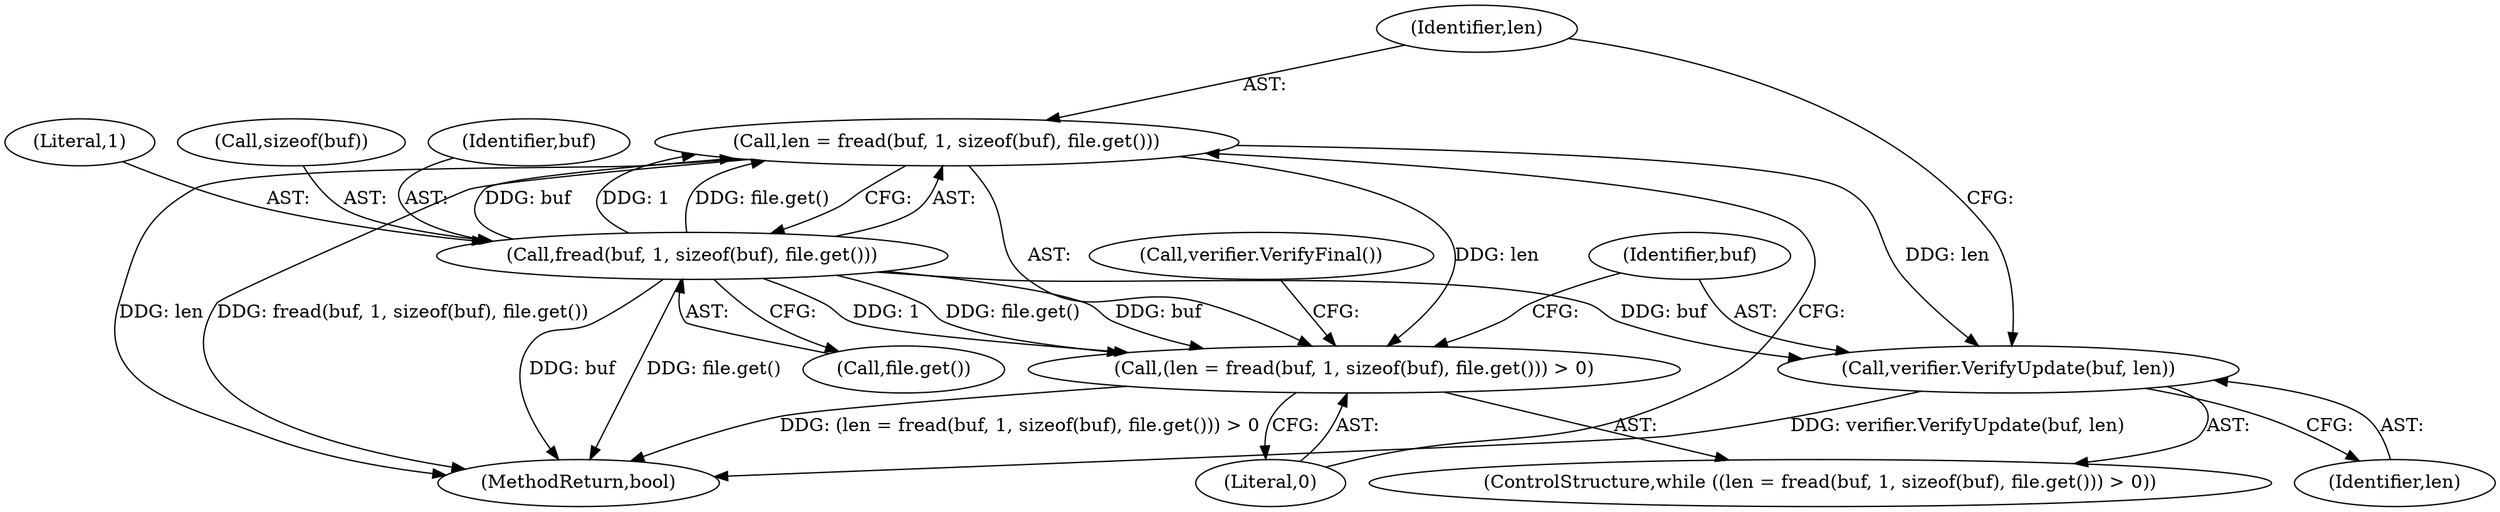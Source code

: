 digraph "0_Chrome_ffeada1f2de5281d59ea48c94c4001a568092cd3@API" {
"1000272" [label="(Call,len = fread(buf, 1, sizeof(buf), file.get()))"];
"1000274" [label="(Call,fread(buf, 1, sizeof(buf), file.get()))"];
"1000271" [label="(Call,(len = fread(buf, 1, sizeof(buf), file.get())) > 0)"];
"1000281" [label="(Call,verifier.VerifyUpdate(buf, len))"];
"1000281" [label="(Call,verifier.VerifyUpdate(buf, len))"];
"1000274" [label="(Call,fread(buf, 1, sizeof(buf), file.get()))"];
"1000270" [label="(ControlStructure,while ((len = fread(buf, 1, sizeof(buf), file.get())) > 0))"];
"1000286" [label="(Call,verifier.VerifyFinal())"];
"1000272" [label="(Call,len = fread(buf, 1, sizeof(buf), file.get()))"];
"1000276" [label="(Literal,1)"];
"1000277" [label="(Call,sizeof(buf))"];
"1000279" [label="(Call,file.get())"];
"1000271" [label="(Call,(len = fread(buf, 1, sizeof(buf), file.get())) > 0)"];
"1000282" [label="(Identifier,buf)"];
"1000283" [label="(Identifier,len)"];
"1000303" [label="(MethodReturn,bool)"];
"1000273" [label="(Identifier,len)"];
"1000275" [label="(Identifier,buf)"];
"1000280" [label="(Literal,0)"];
"1000272" -> "1000271"  [label="AST: "];
"1000272" -> "1000274"  [label="CFG: "];
"1000273" -> "1000272"  [label="AST: "];
"1000274" -> "1000272"  [label="AST: "];
"1000280" -> "1000272"  [label="CFG: "];
"1000272" -> "1000303"  [label="DDG: fread(buf, 1, sizeof(buf), file.get())"];
"1000272" -> "1000303"  [label="DDG: len"];
"1000272" -> "1000271"  [label="DDG: len"];
"1000274" -> "1000272"  [label="DDG: buf"];
"1000274" -> "1000272"  [label="DDG: 1"];
"1000274" -> "1000272"  [label="DDG: file.get()"];
"1000272" -> "1000281"  [label="DDG: len"];
"1000274" -> "1000279"  [label="CFG: "];
"1000275" -> "1000274"  [label="AST: "];
"1000276" -> "1000274"  [label="AST: "];
"1000277" -> "1000274"  [label="AST: "];
"1000279" -> "1000274"  [label="AST: "];
"1000274" -> "1000303"  [label="DDG: buf"];
"1000274" -> "1000303"  [label="DDG: file.get()"];
"1000274" -> "1000271"  [label="DDG: buf"];
"1000274" -> "1000271"  [label="DDG: 1"];
"1000274" -> "1000271"  [label="DDG: file.get()"];
"1000274" -> "1000281"  [label="DDG: buf"];
"1000271" -> "1000270"  [label="AST: "];
"1000271" -> "1000280"  [label="CFG: "];
"1000280" -> "1000271"  [label="AST: "];
"1000282" -> "1000271"  [label="CFG: "];
"1000286" -> "1000271"  [label="CFG: "];
"1000271" -> "1000303"  [label="DDG: (len = fread(buf, 1, sizeof(buf), file.get())) > 0"];
"1000281" -> "1000270"  [label="AST: "];
"1000281" -> "1000283"  [label="CFG: "];
"1000282" -> "1000281"  [label="AST: "];
"1000283" -> "1000281"  [label="AST: "];
"1000273" -> "1000281"  [label="CFG: "];
"1000281" -> "1000303"  [label="DDG: verifier.VerifyUpdate(buf, len)"];
}

